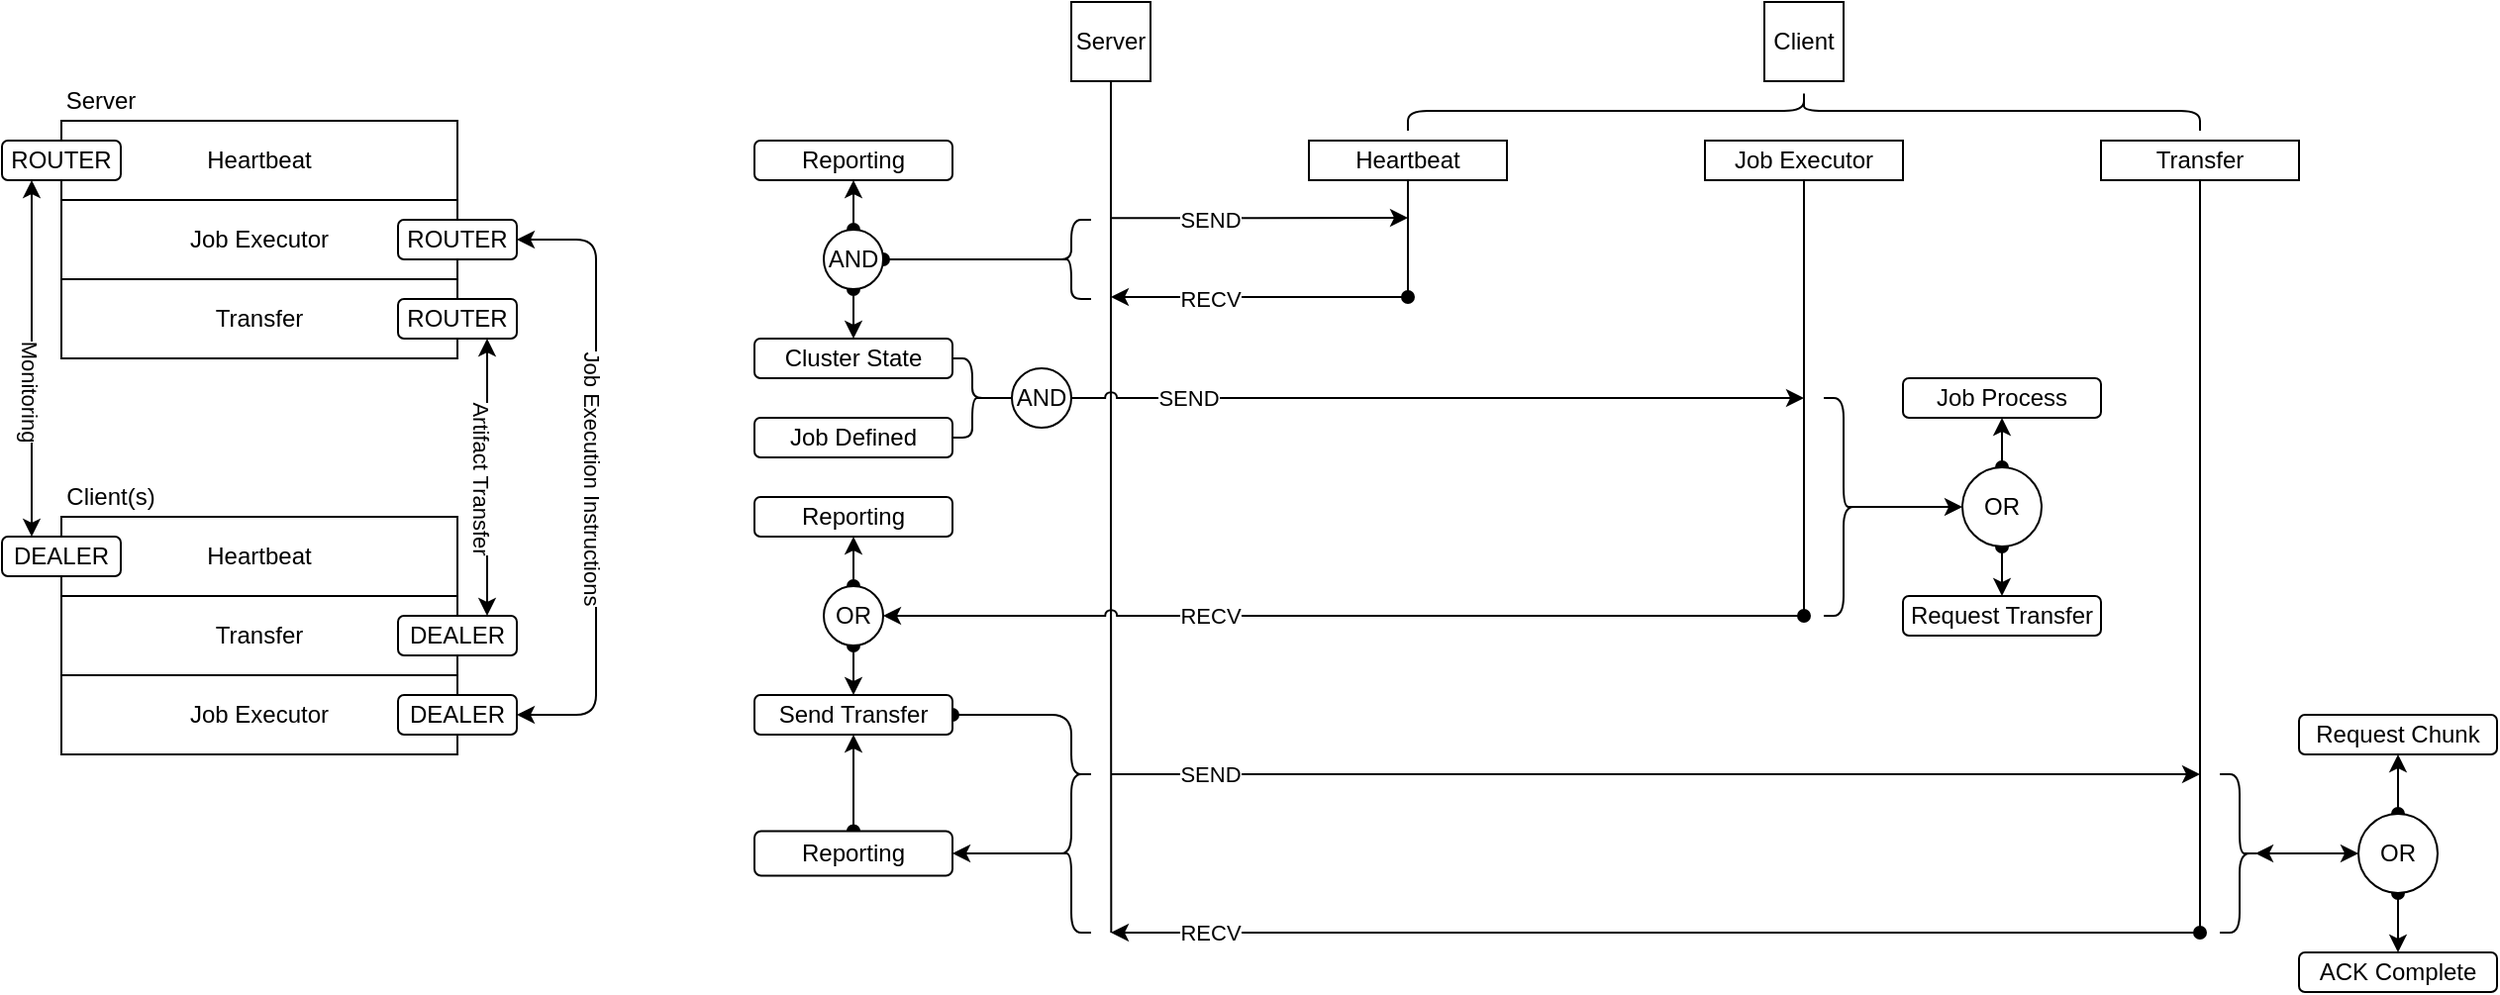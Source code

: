 <mxfile version="14.5.10" type="github">
  <diagram name="Page-1" id="52a04d89-c75d-2922-d76d-85b35f80e030">
    <mxGraphModel dx="2164" dy="834" grid="1" gridSize="10" guides="1" tooltips="1" connect="1" arrows="1" fold="1" page="1" pageScale="1" pageWidth="1100" pageHeight="850" background="#ffffff" math="0" shadow="0">
      <root>
        <mxCell id="0" />
        <mxCell id="1" parent="0" />
        <mxCell id="P6Motzl6B2yaUC9tVN_q-74" style="edgeStyle=orthogonalEdgeStyle;rounded=1;jumpStyle=arc;orthogonalLoop=1;jettySize=auto;html=1;exitX=0.5;exitY=1;exitDx=0;exitDy=0;startArrow=oval;startFill=1;endArrow=classic;endFill=1;" parent="1" source="P6Motzl6B2yaUC9tVN_q-71" target="P6Motzl6B2yaUC9tVN_q-69" edge="1">
          <mxGeometry relative="1" as="geometry" />
        </mxCell>
        <mxCell id="P6Motzl6B2yaUC9tVN_q-73" style="edgeStyle=orthogonalEdgeStyle;rounded=1;jumpStyle=arc;orthogonalLoop=1;jettySize=auto;html=1;exitX=0.5;exitY=0;exitDx=0;exitDy=0;entryX=0.5;entryY=1;entryDx=0;entryDy=0;startArrow=oval;startFill=1;endArrow=classic;endFill=1;" parent="1" source="P6Motzl6B2yaUC9tVN_q-71" target="P6Motzl6B2yaUC9tVN_q-68" edge="1">
          <mxGeometry relative="1" as="geometry" />
        </mxCell>
        <mxCell id="kIGBe5cNXjvGODK9YtOb-32" style="edgeStyle=orthogonalEdgeStyle;rounded=1;jumpStyle=arc;orthogonalLoop=1;jettySize=auto;html=1;exitX=0.5;exitY=0;exitDx=0;exitDy=0;entryX=0.5;entryY=1;entryDx=0;entryDy=0;startArrow=oval;startFill=1;endArrow=classic;endFill=1;" edge="1" parent="1" source="kIGBe5cNXjvGODK9YtOb-34" target="kIGBe5cNXjvGODK9YtOb-30">
          <mxGeometry relative="1" as="geometry" />
        </mxCell>
        <mxCell id="kIGBe5cNXjvGODK9YtOb-33" style="edgeStyle=orthogonalEdgeStyle;rounded=1;jumpStyle=arc;orthogonalLoop=1;jettySize=auto;html=1;exitX=0.5;exitY=1;exitDx=0;exitDy=0;startArrow=oval;startFill=1;endArrow=classic;endFill=1;" edge="1" parent="1" source="kIGBe5cNXjvGODK9YtOb-34" target="kIGBe5cNXjvGODK9YtOb-31">
          <mxGeometry relative="1" as="geometry" />
        </mxCell>
        <mxCell id="kIGBe5cNXjvGODK9YtOb-35" style="edgeStyle=orthogonalEdgeStyle;rounded=1;jumpStyle=arc;orthogonalLoop=1;jettySize=auto;html=1;exitX=0.1;exitY=0.5;exitDx=0;exitDy=0;exitPerimeter=0;entryX=1;entryY=0.5;entryDx=0;entryDy=0;startArrow=none;startFill=0;endArrow=oval;endFill=1;" edge="1" parent="1" source="P6Motzl6B2yaUC9tVN_q-77" target="kIGBe5cNXjvGODK9YtOb-34">
          <mxGeometry relative="1" as="geometry">
            <mxPoint x="332" y="760" as="sourcePoint" />
            <mxPoint x="290" y="760" as="targetPoint" />
          </mxGeometry>
        </mxCell>
        <mxCell id="P6Motzl6B2yaUC9tVN_q-17" style="edgeStyle=orthogonalEdgeStyle;rounded=1;orthogonalLoop=1;jettySize=auto;html=1;entryX=0;entryY=0.5;entryDx=0;entryDy=0;jumpStyle=arc;exitX=0.25;exitY=1;exitDx=0;exitDy=0;" parent="1" source="P6Motzl6B2yaUC9tVN_q-24" target="P6Motzl6B2yaUC9tVN_q-14" edge="1">
          <mxGeometry relative="1" as="geometry">
            <mxPoint x="-350" y="300" as="sourcePoint" />
            <Array as="points">
              <mxPoint x="-185" y="640" />
            </Array>
          </mxGeometry>
        </mxCell>
        <mxCell id="P6Motzl6B2yaUC9tVN_q-10" value="Heartbeat" style="rounded=0;whiteSpace=wrap;html=1;" parent="1" vertex="1">
          <mxGeometry x="-170" y="420" width="200" height="40" as="geometry" />
        </mxCell>
        <mxCell id="P6Motzl6B2yaUC9tVN_q-18" style="edgeStyle=orthogonalEdgeStyle;rounded=1;jumpStyle=arc;orthogonalLoop=1;jettySize=auto;html=1;entryX=1;entryY=0.5;entryDx=0;entryDy=0;exitX=1;exitY=0.5;exitDx=0;exitDy=0;startArrow=classic;startFill=1;" parent="1" source="P6Motzl6B2yaUC9tVN_q-21" target="P6Motzl6B2yaUC9tVN_q-27" edge="1">
          <mxGeometry relative="1" as="geometry">
            <mxPoint x="230" y="380" as="sourcePoint" />
            <Array as="points">
              <mxPoint x="100" y="480" />
              <mxPoint x="100" y="720" />
            </Array>
          </mxGeometry>
        </mxCell>
        <mxCell id="P6Motzl6B2yaUC9tVN_q-33" value="Job Execution Instructions" style="edgeLabel;html=1;align=center;verticalAlign=middle;resizable=0;points=[];rotation=90;" parent="P6Motzl6B2yaUC9tVN_q-18" vertex="1" connectable="0">
          <mxGeometry x="-0.189" y="-2" relative="1" as="geometry">
            <mxPoint y="30" as="offset" />
          </mxGeometry>
        </mxCell>
        <mxCell id="P6Motzl6B2yaUC9tVN_q-12" value="Job Executor" style="rounded=0;whiteSpace=wrap;html=1;" parent="1" vertex="1">
          <mxGeometry x="-170" y="460" width="200" height="40" as="geometry" />
        </mxCell>
        <mxCell id="P6Motzl6B2yaUC9tVN_q-13" value="Transfer" style="rounded=0;whiteSpace=wrap;html=1;" parent="1" vertex="1">
          <mxGeometry x="-170" y="500" width="200" height="40" as="geometry" />
        </mxCell>
        <mxCell id="P6Motzl6B2yaUC9tVN_q-14" value="Heartbeat" style="rounded=0;whiteSpace=wrap;html=1;" parent="1" vertex="1">
          <mxGeometry x="-170" y="620" width="200" height="40" as="geometry" />
        </mxCell>
        <mxCell id="P6Motzl6B2yaUC9tVN_q-15" value="Transfer" style="rounded=0;whiteSpace=wrap;html=1;" parent="1" vertex="1">
          <mxGeometry x="-170" y="660" width="200" height="40" as="geometry" />
        </mxCell>
        <mxCell id="P6Motzl6B2yaUC9tVN_q-19" style="edgeStyle=orthogonalEdgeStyle;rounded=1;jumpStyle=arc;orthogonalLoop=1;jettySize=auto;html=1;exitX=0.75;exitY=0;exitDx=0;exitDy=0;entryX=0.75;entryY=1;entryDx=0;entryDy=0;startArrow=classic;startFill=1;endArrow=classic;endFill=1;" parent="1" source="P6Motzl6B2yaUC9tVN_q-26" target="P6Motzl6B2yaUC9tVN_q-22" edge="1">
          <mxGeometry relative="1" as="geometry">
            <Array as="points" />
          </mxGeometry>
        </mxCell>
        <mxCell id="P6Motzl6B2yaUC9tVN_q-32" value="Artifact Transfer" style="edgeLabel;html=1;align=center;verticalAlign=middle;resizable=0;points=[];rotation=90;" parent="P6Motzl6B2yaUC9tVN_q-19" vertex="1" connectable="0">
          <mxGeometry x="0.317" y="3" relative="1" as="geometry">
            <mxPoint y="22" as="offset" />
          </mxGeometry>
        </mxCell>
        <mxCell id="P6Motzl6B2yaUC9tVN_q-16" value="Job Executor" style="rounded=0;whiteSpace=wrap;html=1;" parent="1" vertex="1">
          <mxGeometry x="-170" y="700" width="200" height="40" as="geometry" />
        </mxCell>
        <mxCell id="P6Motzl6B2yaUC9tVN_q-20" value="ROUTER" style="rounded=1;whiteSpace=wrap;html=1;" parent="1" vertex="1">
          <mxGeometry x="-200" y="430" width="60" height="20" as="geometry" />
        </mxCell>
        <mxCell id="P6Motzl6B2yaUC9tVN_q-21" value="ROUTER" style="rounded=1;whiteSpace=wrap;html=1;" parent="1" vertex="1">
          <mxGeometry y="470" width="60" height="20" as="geometry" />
        </mxCell>
        <mxCell id="P6Motzl6B2yaUC9tVN_q-22" value="ROUTER" style="rounded=1;whiteSpace=wrap;html=1;" parent="1" vertex="1">
          <mxGeometry y="510" width="60" height="20" as="geometry" />
        </mxCell>
        <mxCell id="P6Motzl6B2yaUC9tVN_q-24" value="DEALER" style="rounded=1;whiteSpace=wrap;html=1;" parent="1" vertex="1">
          <mxGeometry x="-200" y="630" width="60" height="20" as="geometry" />
        </mxCell>
        <mxCell id="P6Motzl6B2yaUC9tVN_q-25" style="edgeStyle=orthogonalEdgeStyle;rounded=1;orthogonalLoop=1;jettySize=auto;html=1;entryX=0.25;entryY=0;entryDx=0;entryDy=0;jumpStyle=arc;exitX=0.25;exitY=1;exitDx=0;exitDy=0;startArrow=classic;startFill=1;" parent="1" source="P6Motzl6B2yaUC9tVN_q-20" target="P6Motzl6B2yaUC9tVN_q-24" edge="1">
          <mxGeometry relative="1" as="geometry">
            <mxPoint x="-185" y="330" as="sourcePoint" />
            <mxPoint x="-170" y="640" as="targetPoint" />
            <Array as="points" />
          </mxGeometry>
        </mxCell>
        <mxCell id="P6Motzl6B2yaUC9tVN_q-31" value="Monitoring" style="edgeLabel;html=1;align=center;verticalAlign=middle;resizable=0;points=[];rotation=90;" parent="P6Motzl6B2yaUC9tVN_q-25" vertex="1" connectable="0">
          <mxGeometry x="0.176" y="-1" relative="1" as="geometry">
            <mxPoint as="offset" />
          </mxGeometry>
        </mxCell>
        <mxCell id="P6Motzl6B2yaUC9tVN_q-26" value="DEALER" style="rounded=1;whiteSpace=wrap;html=1;" parent="1" vertex="1">
          <mxGeometry y="670" width="60" height="20" as="geometry" />
        </mxCell>
        <mxCell id="P6Motzl6B2yaUC9tVN_q-27" value="DEALER" style="rounded=1;whiteSpace=wrap;html=1;" parent="1" vertex="1">
          <mxGeometry y="710" width="60" height="20" as="geometry" />
        </mxCell>
        <mxCell id="P6Motzl6B2yaUC9tVN_q-29" value="Server" style="text;html=1;strokeColor=none;fillColor=none;align=center;verticalAlign=middle;whiteSpace=wrap;rounded=0;" parent="1" vertex="1">
          <mxGeometry x="-170" y="400" width="40" height="20" as="geometry" />
        </mxCell>
        <mxCell id="P6Motzl6B2yaUC9tVN_q-30" value="Client(s)" style="text;html=1;strokeColor=none;fillColor=none;align=center;verticalAlign=middle;whiteSpace=wrap;rounded=0;rotation=0;" parent="1" vertex="1">
          <mxGeometry x="-170" y="600" width="50" height="20" as="geometry" />
        </mxCell>
        <mxCell id="kIGBe5cNXjvGODK9YtOb-47" style="edgeStyle=orthogonalEdgeStyle;rounded=1;orthogonalLoop=1;jettySize=auto;html=1;exitX=0.5;exitY=1;exitDx=0;exitDy=0;startArrow=none;startFill=0;endArrow=none;endFill=0;" edge="1" parent="1" source="P6Motzl6B2yaUC9tVN_q-34">
          <mxGeometry relative="1" as="geometry">
            <mxPoint x="360.167" y="830" as="targetPoint" />
          </mxGeometry>
        </mxCell>
        <mxCell id="P6Motzl6B2yaUC9tVN_q-34" value="Server" style="whiteSpace=wrap;html=1;aspect=fixed;" parent="1" vertex="1">
          <mxGeometry x="340" y="360" width="40" height="40" as="geometry" />
        </mxCell>
        <mxCell id="P6Motzl6B2yaUC9tVN_q-42" style="edgeStyle=orthogonalEdgeStyle;rounded=1;jumpStyle=arc;orthogonalLoop=1;jettySize=auto;html=1;exitX=0.5;exitY=1;exitDx=0;exitDy=0;startArrow=none;startFill=0;endArrow=none;endFill=0;" parent="1" source="P6Motzl6B2yaUC9tVN_q-36" edge="1">
          <mxGeometry relative="1" as="geometry">
            <mxPoint x="510" y="510" as="targetPoint" />
            <mxPoint x="510" y="440" as="sourcePoint" />
          </mxGeometry>
        </mxCell>
        <mxCell id="P6Motzl6B2yaUC9tVN_q-36" value="Heartbeat" style="rounded=0;whiteSpace=wrap;html=1;" parent="1" vertex="1">
          <mxGeometry x="460" y="430" width="100" height="20" as="geometry" />
        </mxCell>
        <mxCell id="P6Motzl6B2yaUC9tVN_q-43" style="edgeStyle=orthogonalEdgeStyle;rounded=1;jumpStyle=arc;orthogonalLoop=1;jettySize=auto;html=1;exitX=0.5;exitY=1;exitDx=0;exitDy=0;startArrow=none;startFill=0;endArrow=none;endFill=0;" parent="1" source="P6Motzl6B2yaUC9tVN_q-37" edge="1">
          <mxGeometry relative="1" as="geometry">
            <mxPoint x="710" y="670" as="targetPoint" />
          </mxGeometry>
        </mxCell>
        <mxCell id="P6Motzl6B2yaUC9tVN_q-37" value="Job Executor" style="rounded=0;whiteSpace=wrap;html=1;" parent="1" vertex="1">
          <mxGeometry x="660" y="430" width="100" height="20" as="geometry" />
        </mxCell>
        <mxCell id="P6Motzl6B2yaUC9tVN_q-44" style="edgeStyle=orthogonalEdgeStyle;rounded=1;jumpStyle=arc;orthogonalLoop=1;jettySize=auto;html=1;exitX=0.5;exitY=1;exitDx=0;exitDy=0;startArrow=none;startFill=0;endArrow=none;endFill=0;" parent="1" source="P6Motzl6B2yaUC9tVN_q-38" edge="1">
          <mxGeometry relative="1" as="geometry">
            <mxPoint x="910" y="830" as="targetPoint" />
          </mxGeometry>
        </mxCell>
        <mxCell id="P6Motzl6B2yaUC9tVN_q-38" value="Transfer" style="rounded=0;whiteSpace=wrap;html=1;" parent="1" vertex="1">
          <mxGeometry x="860" y="430" width="100" height="20" as="geometry" />
        </mxCell>
        <mxCell id="P6Motzl6B2yaUC9tVN_q-39" style="edgeStyle=orthogonalEdgeStyle;rounded=1;jumpStyle=arc;orthogonalLoop=1;jettySize=auto;html=1;exitX=0.5;exitY=1;exitDx=0;exitDy=0;startArrow=classic;startFill=1;endArrow=classic;endFill=1;" parent="1" source="P6Motzl6B2yaUC9tVN_q-34" target="P6Motzl6B2yaUC9tVN_q-34" edge="1">
          <mxGeometry relative="1" as="geometry" />
        </mxCell>
        <mxCell id="P6Motzl6B2yaUC9tVN_q-45" value="" style="endArrow=classic;html=1;endFill=1;jumpStyle=arc;startArrow=none;startFill=0;" parent="1" edge="1">
          <mxGeometry width="50" height="50" relative="1" as="geometry">
            <mxPoint x="360" y="469.17" as="sourcePoint" />
            <mxPoint x="510" y="469" as="targetPoint" />
          </mxGeometry>
        </mxCell>
        <mxCell id="P6Motzl6B2yaUC9tVN_q-47" value="SEND" style="edgeLabel;html=1;align=center;verticalAlign=middle;resizable=0;points=[];" parent="P6Motzl6B2yaUC9tVN_q-45" vertex="1" connectable="0">
          <mxGeometry x="-0.182" relative="1" as="geometry">
            <mxPoint x="-12" y="1" as="offset" />
          </mxGeometry>
        </mxCell>
        <mxCell id="P6Motzl6B2yaUC9tVN_q-48" value="" style="endArrow=oval;html=1;endFill=1;startArrow=classic;startFill=1;jumpStyle=arc;" parent="1" edge="1">
          <mxGeometry width="50" height="50" relative="1" as="geometry">
            <mxPoint x="360" y="509" as="sourcePoint" />
            <mxPoint x="510" y="509" as="targetPoint" />
          </mxGeometry>
        </mxCell>
        <mxCell id="P6Motzl6B2yaUC9tVN_q-49" value="RECV" style="edgeLabel;html=1;align=center;verticalAlign=middle;resizable=0;points=[];" parent="P6Motzl6B2yaUC9tVN_q-48" vertex="1" connectable="0">
          <mxGeometry x="-0.182" relative="1" as="geometry">
            <mxPoint x="-12" y="1" as="offset" />
          </mxGeometry>
        </mxCell>
        <mxCell id="P6Motzl6B2yaUC9tVN_q-50" value="" style="endArrow=classic;html=1;endFill=1;jumpStyle=arc;startArrow=none;startFill=0;exitX=1;exitY=0.5;exitDx=0;exitDy=0;" parent="1" edge="1" source="kIGBe5cNXjvGODK9YtOb-41">
          <mxGeometry width="50" height="50" relative="1" as="geometry">
            <mxPoint x="360" y="560" as="sourcePoint" />
            <mxPoint x="710" y="560" as="targetPoint" />
            <Array as="points">
              <mxPoint x="350" y="560" />
              <mxPoint x="520" y="560" />
            </Array>
          </mxGeometry>
        </mxCell>
        <mxCell id="P6Motzl6B2yaUC9tVN_q-51" value="SEND" style="edgeLabel;html=1;align=center;verticalAlign=middle;resizable=0;points=[];" parent="P6Motzl6B2yaUC9tVN_q-50" vertex="1" connectable="0">
          <mxGeometry x="-0.182" relative="1" as="geometry">
            <mxPoint x="-93" as="offset" />
          </mxGeometry>
        </mxCell>
        <mxCell id="P6Motzl6B2yaUC9tVN_q-52" value="" style="endArrow=oval;html=1;endFill=1;startArrow=classic;startFill=1;jumpStyle=arc;exitX=1;exitY=0.5;exitDx=0;exitDy=0;" parent="1" edge="1" source="P6Motzl6B2yaUC9tVN_q-71">
          <mxGeometry width="50" height="50" relative="1" as="geometry">
            <mxPoint x="270" y="670" as="sourcePoint" />
            <mxPoint x="710" y="670" as="targetPoint" />
          </mxGeometry>
        </mxCell>
        <mxCell id="P6Motzl6B2yaUC9tVN_q-53" value="RECV" style="edgeLabel;html=1;align=center;verticalAlign=middle;resizable=0;points=[];" parent="P6Motzl6B2yaUC9tVN_q-52" vertex="1" connectable="0">
          <mxGeometry x="-0.182" relative="1" as="geometry">
            <mxPoint x="-25" as="offset" />
          </mxGeometry>
        </mxCell>
        <mxCell id="P6Motzl6B2yaUC9tVN_q-64" style="edgeStyle=orthogonalEdgeStyle;rounded=1;jumpStyle=arc;orthogonalLoop=1;jettySize=auto;html=1;exitX=0.1;exitY=0.5;exitDx=0;exitDy=0;exitPerimeter=0;entryX=0;entryY=0.5;entryDx=0;entryDy=0;startArrow=none;startFill=0;endArrow=classic;endFill=1;" parent="1" source="P6Motzl6B2yaUC9tVN_q-54" target="P6Motzl6B2yaUC9tVN_q-60" edge="1">
          <mxGeometry relative="1" as="geometry">
            <mxPoint x="738" y="615.58" as="sourcePoint" />
            <mxPoint x="790" y="615.58" as="targetPoint" />
          </mxGeometry>
        </mxCell>
        <mxCell id="P6Motzl6B2yaUC9tVN_q-54" value="" style="shape=curlyBracket;whiteSpace=wrap;html=1;rounded=1;direction=west;size=0.5;" parent="1" vertex="1">
          <mxGeometry x="720" y="560" width="20" height="110" as="geometry" />
        </mxCell>
        <mxCell id="P6Motzl6B2yaUC9tVN_q-55" value="" style="endArrow=classic;html=1;endFill=1;jumpStyle=arc;startArrow=none;startFill=0;" parent="1" edge="1">
          <mxGeometry width="50" height="50" relative="1" as="geometry">
            <mxPoint x="360" y="750" as="sourcePoint" />
            <mxPoint x="910" y="750" as="targetPoint" />
          </mxGeometry>
        </mxCell>
        <mxCell id="P6Motzl6B2yaUC9tVN_q-56" value="SEND" style="edgeLabel;html=1;align=center;verticalAlign=middle;resizable=0;points=[];" parent="P6Motzl6B2yaUC9tVN_q-55" vertex="1" connectable="0">
          <mxGeometry x="-0.182" relative="1" as="geometry">
            <mxPoint x="-175" as="offset" />
          </mxGeometry>
        </mxCell>
        <mxCell id="P6Motzl6B2yaUC9tVN_q-57" value="" style="endArrow=oval;html=1;endFill=1;startArrow=classic;startFill=1;jumpStyle=arc;" parent="1" edge="1">
          <mxGeometry width="50" height="50" relative="1" as="geometry">
            <mxPoint x="360" y="830" as="sourcePoint" />
            <mxPoint x="910" y="830" as="targetPoint" />
          </mxGeometry>
        </mxCell>
        <mxCell id="P6Motzl6B2yaUC9tVN_q-58" value="RECV" style="edgeLabel;html=1;align=center;verticalAlign=middle;resizable=0;points=[];" parent="P6Motzl6B2yaUC9tVN_q-57" vertex="1" connectable="0">
          <mxGeometry x="-0.182" relative="1" as="geometry">
            <mxPoint x="-175" as="offset" />
          </mxGeometry>
        </mxCell>
        <mxCell id="P6Motzl6B2yaUC9tVN_q-62" style="edgeStyle=orthogonalEdgeStyle;rounded=1;jumpStyle=arc;orthogonalLoop=1;jettySize=auto;html=1;exitX=0.5;exitY=1;exitDx=0;exitDy=0;entryX=0.5;entryY=0;entryDx=0;entryDy=0;startArrow=oval;startFill=1;endArrow=classic;endFill=1;" parent="1" source="P6Motzl6B2yaUC9tVN_q-60" edge="1" target="P6Motzl6B2yaUC9tVN_q-79">
          <mxGeometry relative="1" as="geometry">
            <mxPoint x="810" y="670" as="targetPoint" />
            <mxPoint x="810" y="650" as="sourcePoint" />
          </mxGeometry>
        </mxCell>
        <mxCell id="P6Motzl6B2yaUC9tVN_q-63" style="edgeStyle=orthogonalEdgeStyle;rounded=1;jumpStyle=arc;orthogonalLoop=1;jettySize=auto;html=1;exitX=0.5;exitY=0;exitDx=0;exitDy=0;startArrow=oval;startFill=1;endArrow=classic;endFill=1;entryX=0.5;entryY=1;entryDx=0;entryDy=0;" parent="1" source="P6Motzl6B2yaUC9tVN_q-60" edge="1" target="P6Motzl6B2yaUC9tVN_q-80">
          <mxGeometry relative="1" as="geometry">
            <mxPoint x="810" y="570" as="targetPoint" />
          </mxGeometry>
        </mxCell>
        <mxCell id="P6Motzl6B2yaUC9tVN_q-60" value="OR" style="ellipse;whiteSpace=wrap;html=1;aspect=fixed;" parent="1" vertex="1">
          <mxGeometry x="790" y="595" width="40" height="40" as="geometry" />
        </mxCell>
        <mxCell id="P6Motzl6B2yaUC9tVN_q-76" style="edgeStyle=orthogonalEdgeStyle;rounded=1;jumpStyle=arc;orthogonalLoop=1;jettySize=auto;html=1;exitX=0.1;exitY=0.5;exitDx=0;exitDy=0;exitPerimeter=0;entryX=1;entryY=0.5;entryDx=0;entryDy=0;startArrow=none;startFill=0;endArrow=classic;endFill=1;" parent="1" source="P6Motzl6B2yaUC9tVN_q-66" target="P6Motzl6B2yaUC9tVN_q-70" edge="1">
          <mxGeometry relative="1" as="geometry" />
        </mxCell>
        <mxCell id="P6Motzl6B2yaUC9tVN_q-66" value="" style="shape=curlyBracket;whiteSpace=wrap;html=1;rounded=1;" parent="1" vertex="1">
          <mxGeometry x="330" y="750" width="20" height="80" as="geometry" />
        </mxCell>
        <mxCell id="P6Motzl6B2yaUC9tVN_q-68" value="Reporting" style="rounded=1;whiteSpace=wrap;html=1;" parent="1" vertex="1">
          <mxGeometry x="180" y="610" width="100" height="20" as="geometry" />
        </mxCell>
        <mxCell id="P6Motzl6B2yaUC9tVN_q-75" style="edgeStyle=orthogonalEdgeStyle;rounded=1;jumpStyle=arc;orthogonalLoop=1;jettySize=auto;html=1;exitX=1;exitY=0.5;exitDx=0;exitDy=0;startArrow=oval;startFill=1;endArrow=none;endFill=0;" parent="1" source="P6Motzl6B2yaUC9tVN_q-69" edge="1">
          <mxGeometry relative="1" as="geometry">
            <mxPoint x="350" y="750" as="targetPoint" />
            <Array as="points">
              <mxPoint x="340" y="720" />
              <mxPoint x="340" y="750" />
            </Array>
          </mxGeometry>
        </mxCell>
        <mxCell id="kIGBe5cNXjvGODK9YtOb-36" value="" style="edgeStyle=orthogonalEdgeStyle;rounded=0;orthogonalLoop=1;jettySize=auto;html=1;startArrow=classic;startFill=1;endArrow=oval;endFill=1;" edge="1" parent="1" source="P6Motzl6B2yaUC9tVN_q-69" target="P6Motzl6B2yaUC9tVN_q-70">
          <mxGeometry relative="1" as="geometry" />
        </mxCell>
        <mxCell id="P6Motzl6B2yaUC9tVN_q-69" value="Send Transfer" style="rounded=1;whiteSpace=wrap;html=1;" parent="1" vertex="1">
          <mxGeometry x="180" y="710" width="100" height="20" as="geometry" />
        </mxCell>
        <mxCell id="P6Motzl6B2yaUC9tVN_q-70" value="Reporting" style="rounded=1;whiteSpace=wrap;html=1;" parent="1" vertex="1">
          <mxGeometry x="180" y="778.75" width="100" height="22.5" as="geometry" />
        </mxCell>
        <mxCell id="P6Motzl6B2yaUC9tVN_q-71" value="OR" style="ellipse;whiteSpace=wrap;html=1;aspect=fixed;" parent="1" vertex="1">
          <mxGeometry x="215" y="655" width="30" height="30" as="geometry" />
        </mxCell>
        <mxCell id="P6Motzl6B2yaUC9tVN_q-77" value="" style="shape=curlyBracket;whiteSpace=wrap;html=1;rounded=1;" parent="1" vertex="1">
          <mxGeometry x="330" y="470" width="20" height="40" as="geometry" />
        </mxCell>
        <mxCell id="P6Motzl6B2yaUC9tVN_q-79" value="Request Transfer" style="rounded=1;whiteSpace=wrap;html=1;" parent="1" vertex="1">
          <mxGeometry x="760" y="660" width="100" height="20" as="geometry" />
        </mxCell>
        <mxCell id="P6Motzl6B2yaUC9tVN_q-80" value="Job Process" style="rounded=1;whiteSpace=wrap;html=1;" parent="1" vertex="1">
          <mxGeometry x="760" y="550" width="100" height="20" as="geometry" />
        </mxCell>
        <mxCell id="P6Motzl6B2yaUC9tVN_q-88" style="edgeStyle=orthogonalEdgeStyle;rounded=1;jumpStyle=arc;orthogonalLoop=1;jettySize=auto;html=1;exitX=0.1;exitY=0.5;exitDx=0;exitDy=0;exitPerimeter=0;entryX=0;entryY=0.5;entryDx=0;entryDy=0;startArrow=classic;startFill=1;endArrow=classic;endFill=1;" parent="1" source="P6Motzl6B2yaUC9tVN_q-82" target="P6Motzl6B2yaUC9tVN_q-85" edge="1">
          <mxGeometry relative="1" as="geometry" />
        </mxCell>
        <mxCell id="P6Motzl6B2yaUC9tVN_q-82" value="" style="shape=curlyBracket;whiteSpace=wrap;html=1;rounded=1;direction=west;size=0.5;" parent="1" vertex="1">
          <mxGeometry x="920" y="750" width="20" height="80" as="geometry" />
        </mxCell>
        <mxCell id="P6Motzl6B2yaUC9tVN_q-83" style="edgeStyle=orthogonalEdgeStyle;rounded=1;jumpStyle=arc;orthogonalLoop=1;jettySize=auto;html=1;exitX=0.5;exitY=1;exitDx=0;exitDy=0;entryX=0.5;entryY=0;entryDx=0;entryDy=0;startArrow=oval;startFill=1;endArrow=classic;endFill=1;" parent="1" source="P6Motzl6B2yaUC9tVN_q-85" edge="1" target="P6Motzl6B2yaUC9tVN_q-86">
          <mxGeometry relative="1" as="geometry">
            <mxPoint x="1010" y="830" as="targetPoint" />
          </mxGeometry>
        </mxCell>
        <mxCell id="P6Motzl6B2yaUC9tVN_q-84" style="edgeStyle=orthogonalEdgeStyle;rounded=1;jumpStyle=arc;orthogonalLoop=1;jettySize=auto;html=1;exitX=0.5;exitY=0;exitDx=0;exitDy=0;startArrow=oval;startFill=1;endArrow=classic;endFill=1;entryX=0.5;entryY=1;entryDx=0;entryDy=0;" parent="1" source="P6Motzl6B2yaUC9tVN_q-85" edge="1" target="P6Motzl6B2yaUC9tVN_q-87">
          <mxGeometry relative="1" as="geometry">
            <mxPoint x="1010" y="750" as="targetPoint" />
          </mxGeometry>
        </mxCell>
        <mxCell id="P6Motzl6B2yaUC9tVN_q-85" value="OR" style="ellipse;whiteSpace=wrap;html=1;aspect=fixed;" parent="1" vertex="1">
          <mxGeometry x="990" y="770" width="40" height="40" as="geometry" />
        </mxCell>
        <mxCell id="P6Motzl6B2yaUC9tVN_q-86" value="ACK Complete" style="rounded=1;whiteSpace=wrap;html=1;" parent="1" vertex="1">
          <mxGeometry x="960" y="840" width="100" height="20" as="geometry" />
        </mxCell>
        <mxCell id="P6Motzl6B2yaUC9tVN_q-87" value="Request Chunk" style="rounded=1;whiteSpace=wrap;html=1;" parent="1" vertex="1">
          <mxGeometry x="960" y="720" width="100" height="20" as="geometry" />
        </mxCell>
        <mxCell id="kIGBe5cNXjvGODK9YtOb-1" value="" style="shape=curlyBracket;whiteSpace=wrap;html=1;rounded=1;flipH=1;direction=south;" vertex="1" parent="1">
          <mxGeometry x="510" y="405" width="400" height="20" as="geometry" />
        </mxCell>
        <mxCell id="kIGBe5cNXjvGODK9YtOb-2" value="Client" style="whiteSpace=wrap;html=1;aspect=fixed;" vertex="1" parent="1">
          <mxGeometry x="690" y="360" width="40" height="40" as="geometry" />
        </mxCell>
        <mxCell id="kIGBe5cNXjvGODK9YtOb-30" value="Reporting" style="rounded=1;whiteSpace=wrap;html=1;" vertex="1" parent="1">
          <mxGeometry x="180" y="430" width="100" height="20" as="geometry" />
        </mxCell>
        <mxCell id="kIGBe5cNXjvGODK9YtOb-31" value="Cluster State" style="rounded=1;whiteSpace=wrap;html=1;" vertex="1" parent="1">
          <mxGeometry x="180" y="530" width="100" height="20" as="geometry" />
        </mxCell>
        <mxCell id="kIGBe5cNXjvGODK9YtOb-34" value="AND" style="ellipse;whiteSpace=wrap;html=1;aspect=fixed;" vertex="1" parent="1">
          <mxGeometry x="215" y="475" width="30" height="30" as="geometry" />
        </mxCell>
        <mxCell id="kIGBe5cNXjvGODK9YtOb-39" value="Job Defined" style="rounded=1;whiteSpace=wrap;html=1;" vertex="1" parent="1">
          <mxGeometry x="180" y="570" width="100" height="20" as="geometry" />
        </mxCell>
        <mxCell id="kIGBe5cNXjvGODK9YtOb-40" value="" style="shape=curlyBracket;whiteSpace=wrap;html=1;rounded=1;flipH=1;" vertex="1" parent="1">
          <mxGeometry x="280" y="540" width="20" height="40" as="geometry" />
        </mxCell>
        <mxCell id="kIGBe5cNXjvGODK9YtOb-48" style="edgeStyle=orthogonalEdgeStyle;rounded=1;orthogonalLoop=1;jettySize=auto;html=1;exitX=0;exitY=0.5;exitDx=0;exitDy=0;entryX=0.1;entryY=0.5;entryDx=0;entryDy=0;entryPerimeter=0;startArrow=none;startFill=0;endArrow=none;endFill=0;" edge="1" parent="1" source="kIGBe5cNXjvGODK9YtOb-41" target="kIGBe5cNXjvGODK9YtOb-40">
          <mxGeometry relative="1" as="geometry" />
        </mxCell>
        <mxCell id="kIGBe5cNXjvGODK9YtOb-41" value="AND" style="ellipse;whiteSpace=wrap;html=1;aspect=fixed;" vertex="1" parent="1">
          <mxGeometry x="310" y="545" width="30" height="30" as="geometry" />
        </mxCell>
      </root>
    </mxGraphModel>
  </diagram>
</mxfile>
